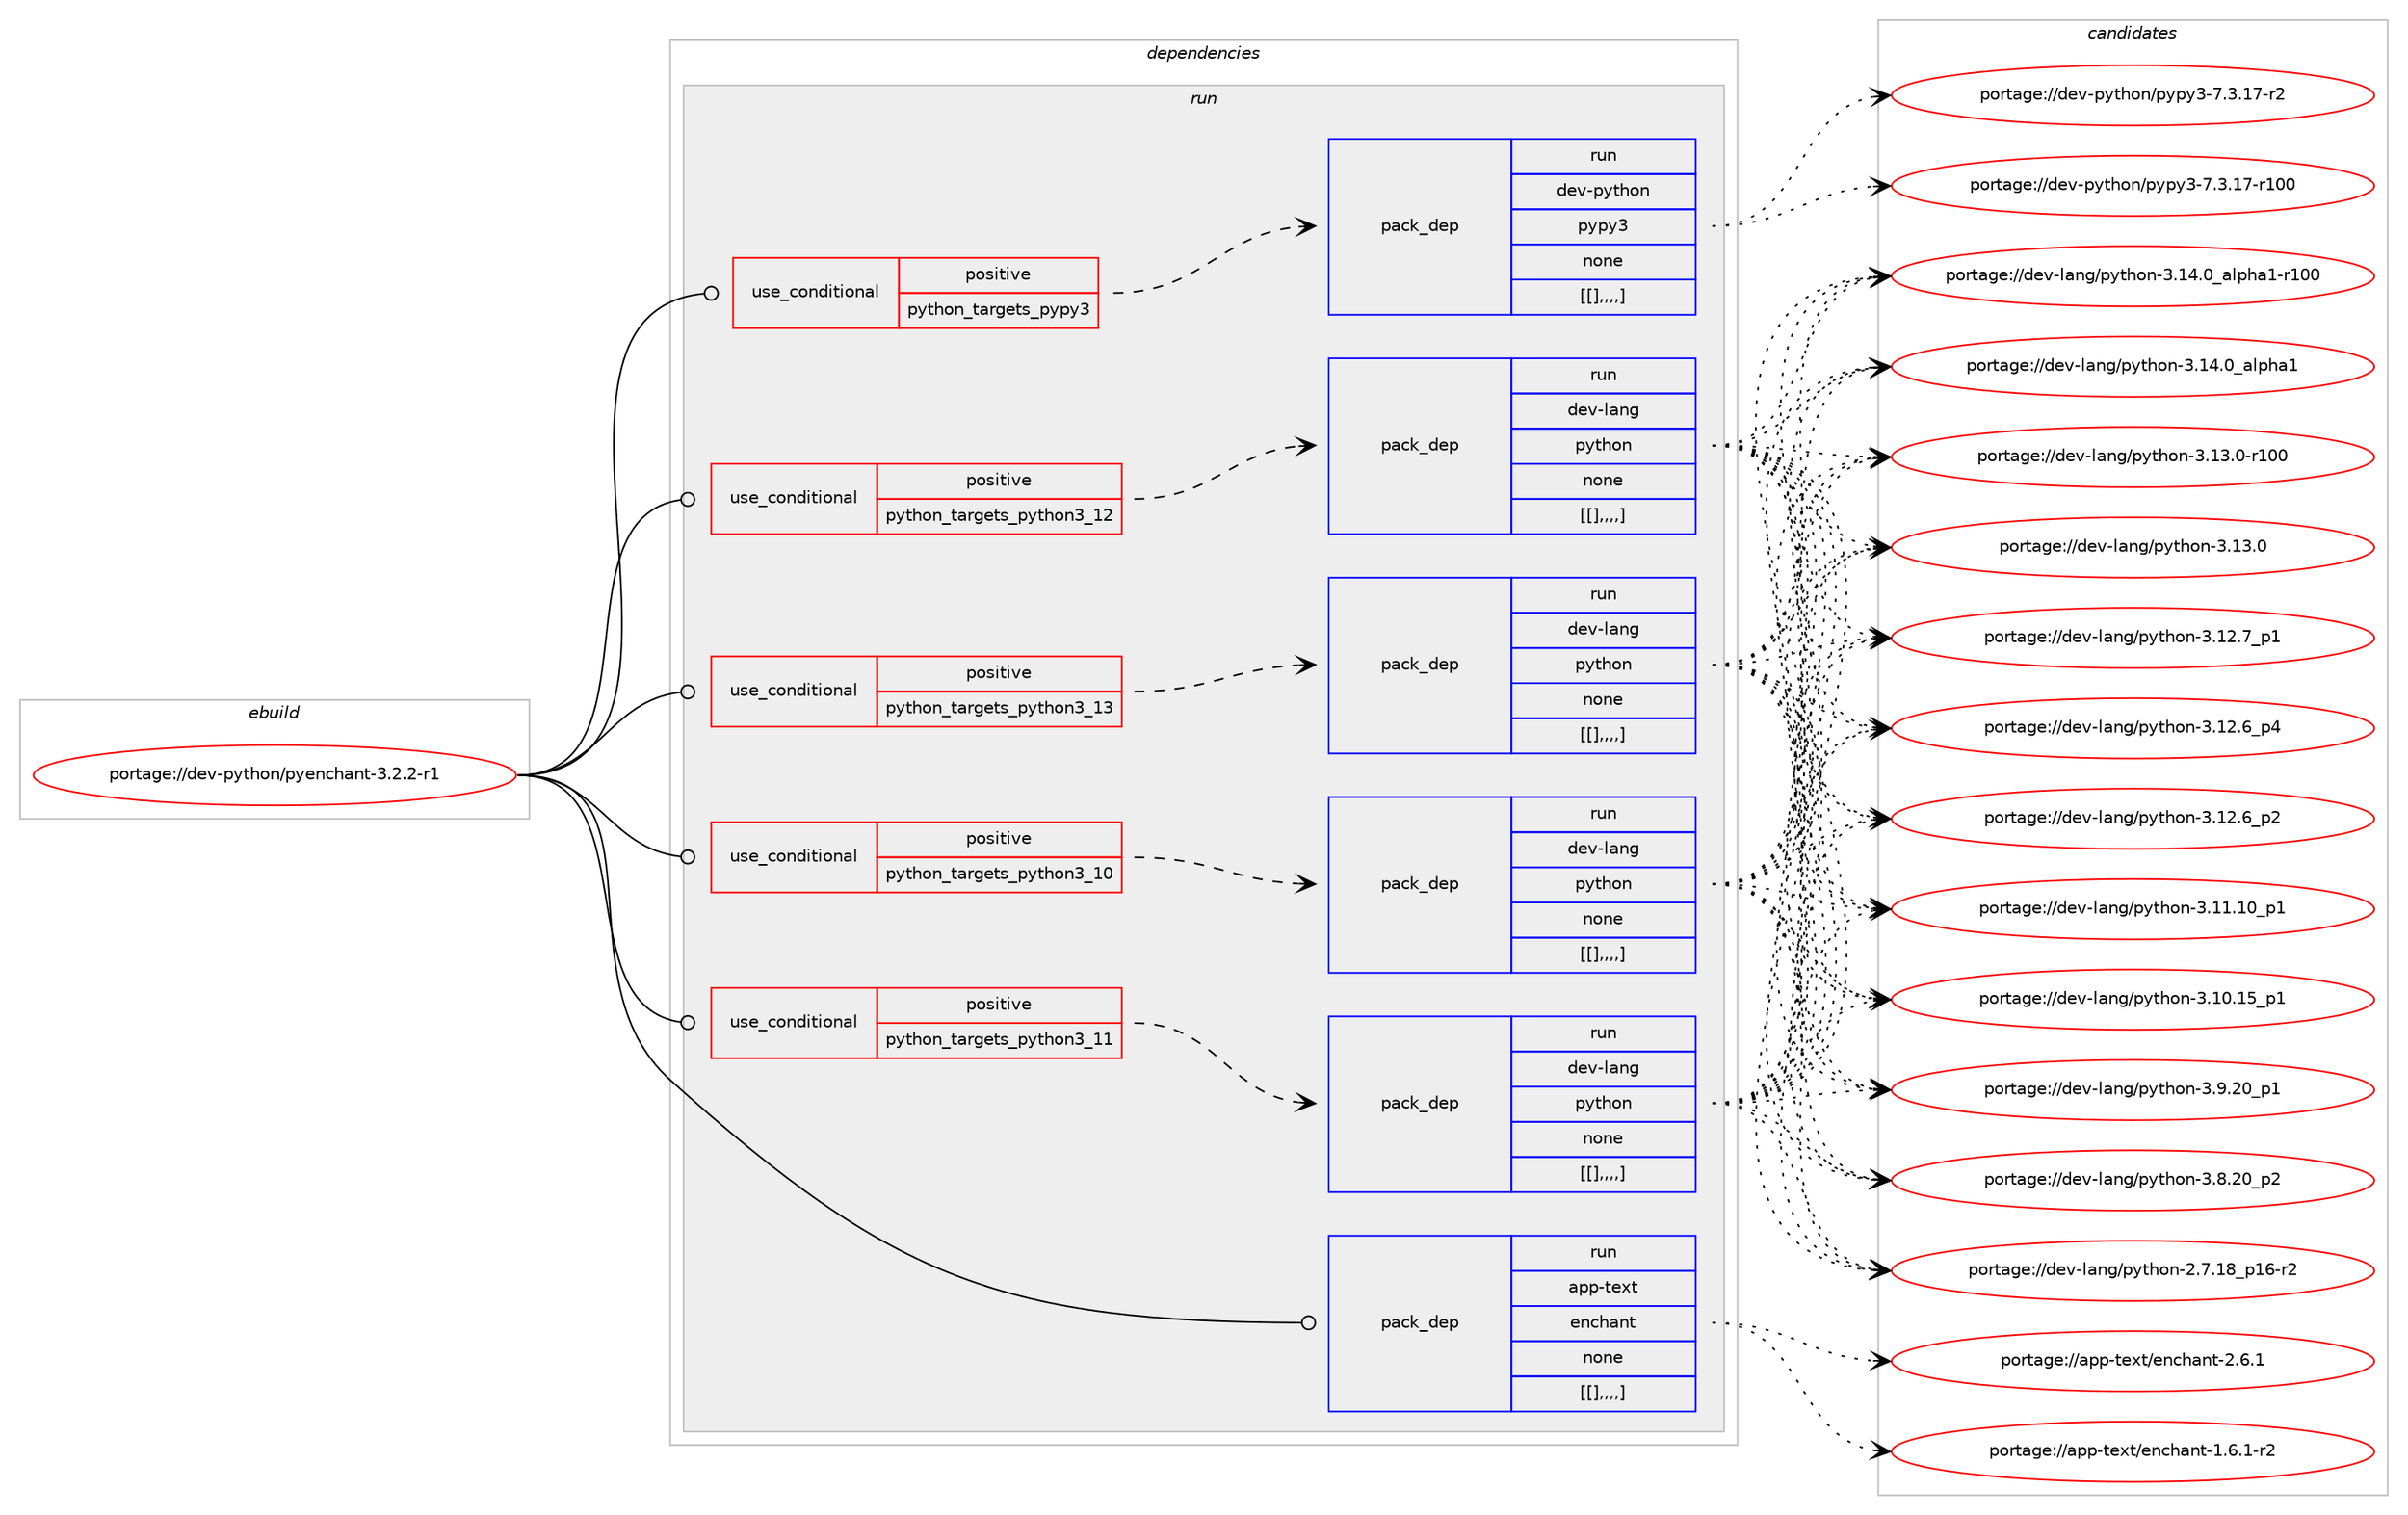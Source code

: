 digraph prolog {

# *************
# Graph options
# *************

newrank=true;
concentrate=true;
compound=true;
graph [rankdir=LR,fontname=Helvetica,fontsize=10,ranksep=1.5];#, ranksep=2.5, nodesep=0.2];
edge  [arrowhead=vee];
node  [fontname=Helvetica,fontsize=10];

# **********
# The ebuild
# **********

subgraph cluster_leftcol {
color=gray;
label=<<i>ebuild</i>>;
id [label="portage://dev-python/pyenchant-3.2.2-r1", color=red, width=4, href="../dev-python/pyenchant-3.2.2-r1.svg"];
}

# ****************
# The dependencies
# ****************

subgraph cluster_midcol {
color=gray;
label=<<i>dependencies</i>>;
subgraph cluster_compile {
fillcolor="#eeeeee";
style=filled;
label=<<i>compile</i>>;
}
subgraph cluster_compileandrun {
fillcolor="#eeeeee";
style=filled;
label=<<i>compile and run</i>>;
}
subgraph cluster_run {
fillcolor="#eeeeee";
style=filled;
label=<<i>run</i>>;
subgraph cond39411 {
dependency162940 [label=<<TABLE BORDER="0" CELLBORDER="1" CELLSPACING="0" CELLPADDING="4"><TR><TD ROWSPAN="3" CELLPADDING="10">use_conditional</TD></TR><TR><TD>positive</TD></TR><TR><TD>python_targets_pypy3</TD></TR></TABLE>>, shape=none, color=red];
subgraph pack122217 {
dependency162973 [label=<<TABLE BORDER="0" CELLBORDER="1" CELLSPACING="0" CELLPADDING="4" WIDTH="220"><TR><TD ROWSPAN="6" CELLPADDING="30">pack_dep</TD></TR><TR><TD WIDTH="110">run</TD></TR><TR><TD>dev-python</TD></TR><TR><TD>pypy3</TD></TR><TR><TD>none</TD></TR><TR><TD>[[],,,,]</TD></TR></TABLE>>, shape=none, color=blue];
}
dependency162940:e -> dependency162973:w [weight=20,style="dashed",arrowhead="vee"];
}
id:e -> dependency162940:w [weight=20,style="solid",arrowhead="odot"];
subgraph cond39428 {
dependency163008 [label=<<TABLE BORDER="0" CELLBORDER="1" CELLSPACING="0" CELLPADDING="4"><TR><TD ROWSPAN="3" CELLPADDING="10">use_conditional</TD></TR><TR><TD>positive</TD></TR><TR><TD>python_targets_python3_10</TD></TR></TABLE>>, shape=none, color=red];
subgraph pack122265 {
dependency163064 [label=<<TABLE BORDER="0" CELLBORDER="1" CELLSPACING="0" CELLPADDING="4" WIDTH="220"><TR><TD ROWSPAN="6" CELLPADDING="30">pack_dep</TD></TR><TR><TD WIDTH="110">run</TD></TR><TR><TD>dev-lang</TD></TR><TR><TD>python</TD></TR><TR><TD>none</TD></TR><TR><TD>[[],,,,]</TD></TR></TABLE>>, shape=none, color=blue];
}
dependency163008:e -> dependency163064:w [weight=20,style="dashed",arrowhead="vee"];
}
id:e -> dependency163008:w [weight=20,style="solid",arrowhead="odot"];
subgraph cond39473 {
dependency163152 [label=<<TABLE BORDER="0" CELLBORDER="1" CELLSPACING="0" CELLPADDING="4"><TR><TD ROWSPAN="3" CELLPADDING="10">use_conditional</TD></TR><TR><TD>positive</TD></TR><TR><TD>python_targets_python3_11</TD></TR></TABLE>>, shape=none, color=red];
subgraph pack122333 {
dependency163208 [label=<<TABLE BORDER="0" CELLBORDER="1" CELLSPACING="0" CELLPADDING="4" WIDTH="220"><TR><TD ROWSPAN="6" CELLPADDING="30">pack_dep</TD></TR><TR><TD WIDTH="110">run</TD></TR><TR><TD>dev-lang</TD></TR><TR><TD>python</TD></TR><TR><TD>none</TD></TR><TR><TD>[[],,,,]</TD></TR></TABLE>>, shape=none, color=blue];
}
dependency163152:e -> dependency163208:w [weight=20,style="dashed",arrowhead="vee"];
}
id:e -> dependency163152:w [weight=20,style="solid",arrowhead="odot"];
subgraph cond39537 {
dependency163214 [label=<<TABLE BORDER="0" CELLBORDER="1" CELLSPACING="0" CELLPADDING="4"><TR><TD ROWSPAN="3" CELLPADDING="10">use_conditional</TD></TR><TR><TD>positive</TD></TR><TR><TD>python_targets_python3_12</TD></TR></TABLE>>, shape=none, color=red];
subgraph pack122363 {
dependency163249 [label=<<TABLE BORDER="0" CELLBORDER="1" CELLSPACING="0" CELLPADDING="4" WIDTH="220"><TR><TD ROWSPAN="6" CELLPADDING="30">pack_dep</TD></TR><TR><TD WIDTH="110">run</TD></TR><TR><TD>dev-lang</TD></TR><TR><TD>python</TD></TR><TR><TD>none</TD></TR><TR><TD>[[],,,,]</TD></TR></TABLE>>, shape=none, color=blue];
}
dependency163214:e -> dependency163249:w [weight=20,style="dashed",arrowhead="vee"];
}
id:e -> dependency163214:w [weight=20,style="solid",arrowhead="odot"];
subgraph cond39560 {
dependency163289 [label=<<TABLE BORDER="0" CELLBORDER="1" CELLSPACING="0" CELLPADDING="4"><TR><TD ROWSPAN="3" CELLPADDING="10">use_conditional</TD></TR><TR><TD>positive</TD></TR><TR><TD>python_targets_python3_13</TD></TR></TABLE>>, shape=none, color=red];
subgraph pack122402 {
dependency163317 [label=<<TABLE BORDER="0" CELLBORDER="1" CELLSPACING="0" CELLPADDING="4" WIDTH="220"><TR><TD ROWSPAN="6" CELLPADDING="30">pack_dep</TD></TR><TR><TD WIDTH="110">run</TD></TR><TR><TD>dev-lang</TD></TR><TR><TD>python</TD></TR><TR><TD>none</TD></TR><TR><TD>[[],,,,]</TD></TR></TABLE>>, shape=none, color=blue];
}
dependency163289:e -> dependency163317:w [weight=20,style="dashed",arrowhead="vee"];
}
id:e -> dependency163289:w [weight=20,style="solid",arrowhead="odot"];
subgraph pack122438 {
dependency163368 [label=<<TABLE BORDER="0" CELLBORDER="1" CELLSPACING="0" CELLPADDING="4" WIDTH="220"><TR><TD ROWSPAN="6" CELLPADDING="30">pack_dep</TD></TR><TR><TD WIDTH="110">run</TD></TR><TR><TD>app-text</TD></TR><TR><TD>enchant</TD></TR><TR><TD>none</TD></TR><TR><TD>[[],,,,]</TD></TR></TABLE>>, shape=none, color=blue];
}
id:e -> dependency163368:w [weight=20,style="solid",arrowhead="odot"];
}
}

# **************
# The candidates
# **************

subgraph cluster_choices {
rank=same;
color=gray;
label=<<i>candidates</i>>;

subgraph choice122183 {
color=black;
nodesep=1;
choice100101118451121211161041111104711212111212151455546514649554511450 [label="portage://dev-python/pypy3-7.3.17-r2", color=red, width=4,href="../dev-python/pypy3-7.3.17-r2.svg"];
choice1001011184511212111610411111047112121112121514555465146495545114494848 [label="portage://dev-python/pypy3-7.3.17-r100", color=red, width=4,href="../dev-python/pypy3-7.3.17-r100.svg"];
dependency162973:e -> choice100101118451121211161041111104711212111212151455546514649554511450:w [style=dotted,weight="100"];
dependency162973:e -> choice1001011184511212111610411111047112121112121514555465146495545114494848:w [style=dotted,weight="100"];
}
subgraph choice122190 {
color=black;
nodesep=1;
choice100101118451089711010347112121116104111110455146495246489597108112104974945114494848 [label="portage://dev-lang/python-3.14.0_alpha1-r100", color=red, width=4,href="../dev-lang/python-3.14.0_alpha1-r100.svg"];
choice1001011184510897110103471121211161041111104551464952464895971081121049749 [label="portage://dev-lang/python-3.14.0_alpha1", color=red, width=4,href="../dev-lang/python-3.14.0_alpha1.svg"];
choice1001011184510897110103471121211161041111104551464951464845114494848 [label="portage://dev-lang/python-3.13.0-r100", color=red, width=4,href="../dev-lang/python-3.13.0-r100.svg"];
choice10010111845108971101034711212111610411111045514649514648 [label="portage://dev-lang/python-3.13.0", color=red, width=4,href="../dev-lang/python-3.13.0.svg"];
choice100101118451089711010347112121116104111110455146495046559511249 [label="portage://dev-lang/python-3.12.7_p1", color=red, width=4,href="../dev-lang/python-3.12.7_p1.svg"];
choice100101118451089711010347112121116104111110455146495046549511252 [label="portage://dev-lang/python-3.12.6_p4", color=red, width=4,href="../dev-lang/python-3.12.6_p4.svg"];
choice100101118451089711010347112121116104111110455146495046549511250 [label="portage://dev-lang/python-3.12.6_p2", color=red, width=4,href="../dev-lang/python-3.12.6_p2.svg"];
choice10010111845108971101034711212111610411111045514649494649489511249 [label="portage://dev-lang/python-3.11.10_p1", color=red, width=4,href="../dev-lang/python-3.11.10_p1.svg"];
choice10010111845108971101034711212111610411111045514649484649539511249 [label="portage://dev-lang/python-3.10.15_p1", color=red, width=4,href="../dev-lang/python-3.10.15_p1.svg"];
choice100101118451089711010347112121116104111110455146574650489511249 [label="portage://dev-lang/python-3.9.20_p1", color=red, width=4,href="../dev-lang/python-3.9.20_p1.svg"];
choice100101118451089711010347112121116104111110455146564650489511250 [label="portage://dev-lang/python-3.8.20_p2", color=red, width=4,href="../dev-lang/python-3.8.20_p2.svg"];
choice100101118451089711010347112121116104111110455046554649569511249544511450 [label="portage://dev-lang/python-2.7.18_p16-r2", color=red, width=4,href="../dev-lang/python-2.7.18_p16-r2.svg"];
dependency163064:e -> choice100101118451089711010347112121116104111110455146495246489597108112104974945114494848:w [style=dotted,weight="100"];
dependency163064:e -> choice1001011184510897110103471121211161041111104551464952464895971081121049749:w [style=dotted,weight="100"];
dependency163064:e -> choice1001011184510897110103471121211161041111104551464951464845114494848:w [style=dotted,weight="100"];
dependency163064:e -> choice10010111845108971101034711212111610411111045514649514648:w [style=dotted,weight="100"];
dependency163064:e -> choice100101118451089711010347112121116104111110455146495046559511249:w [style=dotted,weight="100"];
dependency163064:e -> choice100101118451089711010347112121116104111110455146495046549511252:w [style=dotted,weight="100"];
dependency163064:e -> choice100101118451089711010347112121116104111110455146495046549511250:w [style=dotted,weight="100"];
dependency163064:e -> choice10010111845108971101034711212111610411111045514649494649489511249:w [style=dotted,weight="100"];
dependency163064:e -> choice10010111845108971101034711212111610411111045514649484649539511249:w [style=dotted,weight="100"];
dependency163064:e -> choice100101118451089711010347112121116104111110455146574650489511249:w [style=dotted,weight="100"];
dependency163064:e -> choice100101118451089711010347112121116104111110455146564650489511250:w [style=dotted,weight="100"];
dependency163064:e -> choice100101118451089711010347112121116104111110455046554649569511249544511450:w [style=dotted,weight="100"];
}
subgraph choice122209 {
color=black;
nodesep=1;
choice100101118451089711010347112121116104111110455146495246489597108112104974945114494848 [label="portage://dev-lang/python-3.14.0_alpha1-r100", color=red, width=4,href="../dev-lang/python-3.14.0_alpha1-r100.svg"];
choice1001011184510897110103471121211161041111104551464952464895971081121049749 [label="portage://dev-lang/python-3.14.0_alpha1", color=red, width=4,href="../dev-lang/python-3.14.0_alpha1.svg"];
choice1001011184510897110103471121211161041111104551464951464845114494848 [label="portage://dev-lang/python-3.13.0-r100", color=red, width=4,href="../dev-lang/python-3.13.0-r100.svg"];
choice10010111845108971101034711212111610411111045514649514648 [label="portage://dev-lang/python-3.13.0", color=red, width=4,href="../dev-lang/python-3.13.0.svg"];
choice100101118451089711010347112121116104111110455146495046559511249 [label="portage://dev-lang/python-3.12.7_p1", color=red, width=4,href="../dev-lang/python-3.12.7_p1.svg"];
choice100101118451089711010347112121116104111110455146495046549511252 [label="portage://dev-lang/python-3.12.6_p4", color=red, width=4,href="../dev-lang/python-3.12.6_p4.svg"];
choice100101118451089711010347112121116104111110455146495046549511250 [label="portage://dev-lang/python-3.12.6_p2", color=red, width=4,href="../dev-lang/python-3.12.6_p2.svg"];
choice10010111845108971101034711212111610411111045514649494649489511249 [label="portage://dev-lang/python-3.11.10_p1", color=red, width=4,href="../dev-lang/python-3.11.10_p1.svg"];
choice10010111845108971101034711212111610411111045514649484649539511249 [label="portage://dev-lang/python-3.10.15_p1", color=red, width=4,href="../dev-lang/python-3.10.15_p1.svg"];
choice100101118451089711010347112121116104111110455146574650489511249 [label="portage://dev-lang/python-3.9.20_p1", color=red, width=4,href="../dev-lang/python-3.9.20_p1.svg"];
choice100101118451089711010347112121116104111110455146564650489511250 [label="portage://dev-lang/python-3.8.20_p2", color=red, width=4,href="../dev-lang/python-3.8.20_p2.svg"];
choice100101118451089711010347112121116104111110455046554649569511249544511450 [label="portage://dev-lang/python-2.7.18_p16-r2", color=red, width=4,href="../dev-lang/python-2.7.18_p16-r2.svg"];
dependency163208:e -> choice100101118451089711010347112121116104111110455146495246489597108112104974945114494848:w [style=dotted,weight="100"];
dependency163208:e -> choice1001011184510897110103471121211161041111104551464952464895971081121049749:w [style=dotted,weight="100"];
dependency163208:e -> choice1001011184510897110103471121211161041111104551464951464845114494848:w [style=dotted,weight="100"];
dependency163208:e -> choice10010111845108971101034711212111610411111045514649514648:w [style=dotted,weight="100"];
dependency163208:e -> choice100101118451089711010347112121116104111110455146495046559511249:w [style=dotted,weight="100"];
dependency163208:e -> choice100101118451089711010347112121116104111110455146495046549511252:w [style=dotted,weight="100"];
dependency163208:e -> choice100101118451089711010347112121116104111110455146495046549511250:w [style=dotted,weight="100"];
dependency163208:e -> choice10010111845108971101034711212111610411111045514649494649489511249:w [style=dotted,weight="100"];
dependency163208:e -> choice10010111845108971101034711212111610411111045514649484649539511249:w [style=dotted,weight="100"];
dependency163208:e -> choice100101118451089711010347112121116104111110455146574650489511249:w [style=dotted,weight="100"];
dependency163208:e -> choice100101118451089711010347112121116104111110455146564650489511250:w [style=dotted,weight="100"];
dependency163208:e -> choice100101118451089711010347112121116104111110455046554649569511249544511450:w [style=dotted,weight="100"];
}
subgraph choice122240 {
color=black;
nodesep=1;
choice100101118451089711010347112121116104111110455146495246489597108112104974945114494848 [label="portage://dev-lang/python-3.14.0_alpha1-r100", color=red, width=4,href="../dev-lang/python-3.14.0_alpha1-r100.svg"];
choice1001011184510897110103471121211161041111104551464952464895971081121049749 [label="portage://dev-lang/python-3.14.0_alpha1", color=red, width=4,href="../dev-lang/python-3.14.0_alpha1.svg"];
choice1001011184510897110103471121211161041111104551464951464845114494848 [label="portage://dev-lang/python-3.13.0-r100", color=red, width=4,href="../dev-lang/python-3.13.0-r100.svg"];
choice10010111845108971101034711212111610411111045514649514648 [label="portage://dev-lang/python-3.13.0", color=red, width=4,href="../dev-lang/python-3.13.0.svg"];
choice100101118451089711010347112121116104111110455146495046559511249 [label="portage://dev-lang/python-3.12.7_p1", color=red, width=4,href="../dev-lang/python-3.12.7_p1.svg"];
choice100101118451089711010347112121116104111110455146495046549511252 [label="portage://dev-lang/python-3.12.6_p4", color=red, width=4,href="../dev-lang/python-3.12.6_p4.svg"];
choice100101118451089711010347112121116104111110455146495046549511250 [label="portage://dev-lang/python-3.12.6_p2", color=red, width=4,href="../dev-lang/python-3.12.6_p2.svg"];
choice10010111845108971101034711212111610411111045514649494649489511249 [label="portage://dev-lang/python-3.11.10_p1", color=red, width=4,href="../dev-lang/python-3.11.10_p1.svg"];
choice10010111845108971101034711212111610411111045514649484649539511249 [label="portage://dev-lang/python-3.10.15_p1", color=red, width=4,href="../dev-lang/python-3.10.15_p1.svg"];
choice100101118451089711010347112121116104111110455146574650489511249 [label="portage://dev-lang/python-3.9.20_p1", color=red, width=4,href="../dev-lang/python-3.9.20_p1.svg"];
choice100101118451089711010347112121116104111110455146564650489511250 [label="portage://dev-lang/python-3.8.20_p2", color=red, width=4,href="../dev-lang/python-3.8.20_p2.svg"];
choice100101118451089711010347112121116104111110455046554649569511249544511450 [label="portage://dev-lang/python-2.7.18_p16-r2", color=red, width=4,href="../dev-lang/python-2.7.18_p16-r2.svg"];
dependency163249:e -> choice100101118451089711010347112121116104111110455146495246489597108112104974945114494848:w [style=dotted,weight="100"];
dependency163249:e -> choice1001011184510897110103471121211161041111104551464952464895971081121049749:w [style=dotted,weight="100"];
dependency163249:e -> choice1001011184510897110103471121211161041111104551464951464845114494848:w [style=dotted,weight="100"];
dependency163249:e -> choice10010111845108971101034711212111610411111045514649514648:w [style=dotted,weight="100"];
dependency163249:e -> choice100101118451089711010347112121116104111110455146495046559511249:w [style=dotted,weight="100"];
dependency163249:e -> choice100101118451089711010347112121116104111110455146495046549511252:w [style=dotted,weight="100"];
dependency163249:e -> choice100101118451089711010347112121116104111110455146495046549511250:w [style=dotted,weight="100"];
dependency163249:e -> choice10010111845108971101034711212111610411111045514649494649489511249:w [style=dotted,weight="100"];
dependency163249:e -> choice10010111845108971101034711212111610411111045514649484649539511249:w [style=dotted,weight="100"];
dependency163249:e -> choice100101118451089711010347112121116104111110455146574650489511249:w [style=dotted,weight="100"];
dependency163249:e -> choice100101118451089711010347112121116104111110455146564650489511250:w [style=dotted,weight="100"];
dependency163249:e -> choice100101118451089711010347112121116104111110455046554649569511249544511450:w [style=dotted,weight="100"];
}
subgraph choice122259 {
color=black;
nodesep=1;
choice100101118451089711010347112121116104111110455146495246489597108112104974945114494848 [label="portage://dev-lang/python-3.14.0_alpha1-r100", color=red, width=4,href="../dev-lang/python-3.14.0_alpha1-r100.svg"];
choice1001011184510897110103471121211161041111104551464952464895971081121049749 [label="portage://dev-lang/python-3.14.0_alpha1", color=red, width=4,href="../dev-lang/python-3.14.0_alpha1.svg"];
choice1001011184510897110103471121211161041111104551464951464845114494848 [label="portage://dev-lang/python-3.13.0-r100", color=red, width=4,href="../dev-lang/python-3.13.0-r100.svg"];
choice10010111845108971101034711212111610411111045514649514648 [label="portage://dev-lang/python-3.13.0", color=red, width=4,href="../dev-lang/python-3.13.0.svg"];
choice100101118451089711010347112121116104111110455146495046559511249 [label="portage://dev-lang/python-3.12.7_p1", color=red, width=4,href="../dev-lang/python-3.12.7_p1.svg"];
choice100101118451089711010347112121116104111110455146495046549511252 [label="portage://dev-lang/python-3.12.6_p4", color=red, width=4,href="../dev-lang/python-3.12.6_p4.svg"];
choice100101118451089711010347112121116104111110455146495046549511250 [label="portage://dev-lang/python-3.12.6_p2", color=red, width=4,href="../dev-lang/python-3.12.6_p2.svg"];
choice10010111845108971101034711212111610411111045514649494649489511249 [label="portage://dev-lang/python-3.11.10_p1", color=red, width=4,href="../dev-lang/python-3.11.10_p1.svg"];
choice10010111845108971101034711212111610411111045514649484649539511249 [label="portage://dev-lang/python-3.10.15_p1", color=red, width=4,href="../dev-lang/python-3.10.15_p1.svg"];
choice100101118451089711010347112121116104111110455146574650489511249 [label="portage://dev-lang/python-3.9.20_p1", color=red, width=4,href="../dev-lang/python-3.9.20_p1.svg"];
choice100101118451089711010347112121116104111110455146564650489511250 [label="portage://dev-lang/python-3.8.20_p2", color=red, width=4,href="../dev-lang/python-3.8.20_p2.svg"];
choice100101118451089711010347112121116104111110455046554649569511249544511450 [label="portage://dev-lang/python-2.7.18_p16-r2", color=red, width=4,href="../dev-lang/python-2.7.18_p16-r2.svg"];
dependency163317:e -> choice100101118451089711010347112121116104111110455146495246489597108112104974945114494848:w [style=dotted,weight="100"];
dependency163317:e -> choice1001011184510897110103471121211161041111104551464952464895971081121049749:w [style=dotted,weight="100"];
dependency163317:e -> choice1001011184510897110103471121211161041111104551464951464845114494848:w [style=dotted,weight="100"];
dependency163317:e -> choice10010111845108971101034711212111610411111045514649514648:w [style=dotted,weight="100"];
dependency163317:e -> choice100101118451089711010347112121116104111110455146495046559511249:w [style=dotted,weight="100"];
dependency163317:e -> choice100101118451089711010347112121116104111110455146495046549511252:w [style=dotted,weight="100"];
dependency163317:e -> choice100101118451089711010347112121116104111110455146495046549511250:w [style=dotted,weight="100"];
dependency163317:e -> choice10010111845108971101034711212111610411111045514649494649489511249:w [style=dotted,weight="100"];
dependency163317:e -> choice10010111845108971101034711212111610411111045514649484649539511249:w [style=dotted,weight="100"];
dependency163317:e -> choice100101118451089711010347112121116104111110455146574650489511249:w [style=dotted,weight="100"];
dependency163317:e -> choice100101118451089711010347112121116104111110455146564650489511250:w [style=dotted,weight="100"];
dependency163317:e -> choice100101118451089711010347112121116104111110455046554649569511249544511450:w [style=dotted,weight="100"];
}
subgraph choice122279 {
color=black;
nodesep=1;
choice9711211245116101120116471011109910497110116455046544649 [label="portage://app-text/enchant-2.6.1", color=red, width=4,href="../app-text/enchant-2.6.1.svg"];
choice97112112451161011201164710111099104971101164549465446494511450 [label="portage://app-text/enchant-1.6.1-r2", color=red, width=4,href="../app-text/enchant-1.6.1-r2.svg"];
dependency163368:e -> choice9711211245116101120116471011109910497110116455046544649:w [style=dotted,weight="100"];
dependency163368:e -> choice97112112451161011201164710111099104971101164549465446494511450:w [style=dotted,weight="100"];
}
}

}
